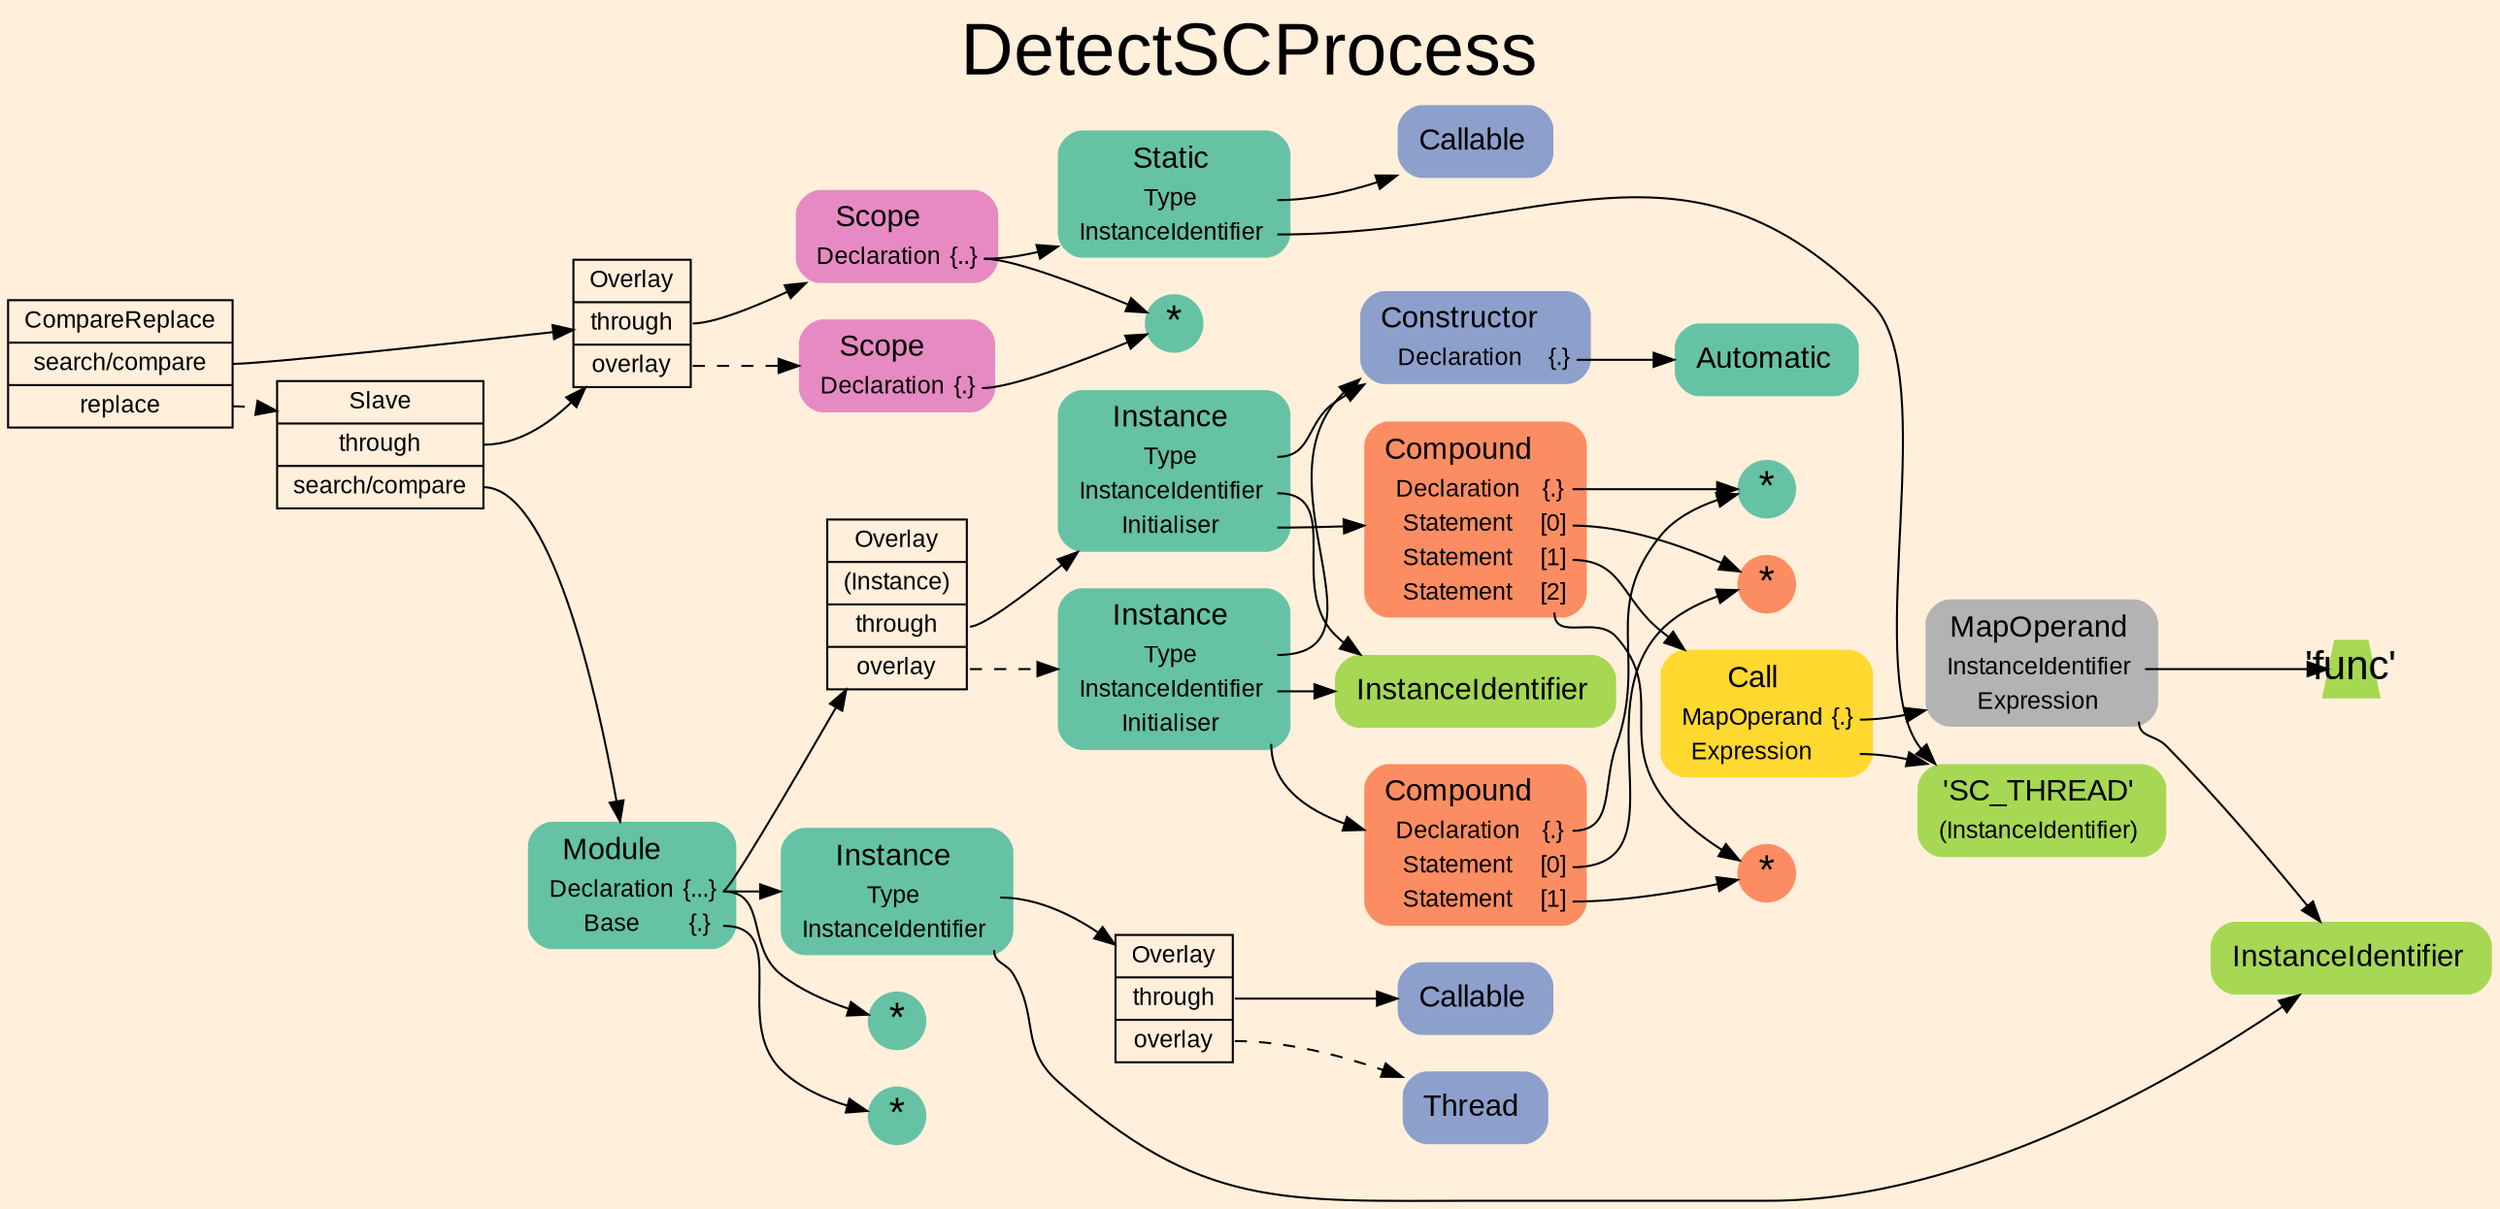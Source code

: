 digraph "DetectSCProcess" {
label = "DetectSCProcess"
labelloc = t
fontsize = "36"
graph [
    rankdir = "LR"
    ranksep = 0.3
    bgcolor = antiquewhite1
    color = black
    fontcolor = black
    fontname = "Arial"
];
node [
    fontname = "Arial"
];
edge [
    fontname = "Arial"
];

// -------------------- transformation figure --------------------
"CR#B-3-3" [
    // -------- block CR#B-3-3 ----------
    shape = "record"
    fillcolor = antiquewhite1
    label = "<fixed> CompareReplace | <port0> search/compare | <port1> replace"
    style = "filled"
    fontsize = "12"
    color = black
    fontcolor = black
];

"#B-2-79" [
    // -------- block #B-2-79 ----------
    shape = "record"
    fillcolor = antiquewhite1
    label = "<fixed> Overlay | <port0> through | <port1> overlay"
    style = "filled"
    fontsize = "12"
    color = black
    fontcolor = black
];

"#B-2-80" [
    // -------- block #B-2-80 ----------
    shape = "plaintext"
    fillcolor = "/set28/4"
    label = <<TABLE BORDER="0" CELLBORDER="0" CELLSPACING="0">
     <TR><TD><FONT POINT-SIZE="15.0">Scope</FONT></TD><TD></TD></TR>
     <TR><TD>Declaration</TD><TD PORT="port0">{..}</TD></TR>
    </TABLE>>
    style = "rounded,filled"
    fontsize = "12"
];

"#B-2-82" [
    // -------- block #B-2-82 ----------
    shape = "circle"
    fillcolor = "/set28/1"
    label = <*>
    style = "filled"
    fontsize = "20"
    penwidth = 0.0
    fixedsize = true
    width = 0.4
    height = 0.4
];

"#B-2-85" [
    // -------- block #B-2-85 ----------
    shape = "plaintext"
    fillcolor = "/set28/1"
    label = <<TABLE BORDER="0" CELLBORDER="0" CELLSPACING="0">
     <TR><TD><FONT POINT-SIZE="15.0">Static</FONT></TD><TD></TD></TR>
     <TR><TD>Type</TD><TD PORT="port0"></TD></TR>
     <TR><TD>InstanceIdentifier</TD><TD PORT="port1"></TD></TR>
    </TABLE>>
    style = "rounded,filled"
    fontsize = "12"
];

"#B-2-105" [
    // -------- block #B-2-105 ----------
    shape = "plaintext"
    fillcolor = "/set28/3"
    label = <<TABLE BORDER="0" CELLBORDER="0" CELLSPACING="0">
     <TR><TD><FONT POINT-SIZE="15.0">Callable</FONT></TD><TD></TD></TR>
    </TABLE>>
    style = "rounded,filled"
    fontsize = "12"
];

"#B-2-102" [
    // -------- block #B-2-102 ----------
    shape = "plaintext"
    fillcolor = "/set28/5"
    label = <<TABLE BORDER="0" CELLBORDER="0" CELLSPACING="0">
     <TR><TD><FONT POINT-SIZE="15.0">'SC_THREAD'</FONT></TD><TD></TD></TR>
     <TR><TD>(InstanceIdentifier)</TD><TD PORT="port0"></TD></TR>
    </TABLE>>
    style = "rounded,filled"
    fontsize = "12"
];

"#B-2-81" [
    // -------- block #B-2-81 ----------
    shape = "plaintext"
    fillcolor = "/set28/4"
    label = <<TABLE BORDER="0" CELLBORDER="0" CELLSPACING="0">
     <TR><TD><FONT POINT-SIZE="15.0">Scope</FONT></TD><TD></TD></TR>
     <TR><TD>Declaration</TD><TD PORT="port0">{.}</TD></TR>
    </TABLE>>
    style = "rounded,filled"
    fontsize = "12"
];

"#B-2-104" [
    // -------- block #B-2-104 ----------
    shape = "record"
    fillcolor = antiquewhite1
    label = "<fixed> Slave | <port0> through | <port1> search/compare"
    style = "filled"
    fontsize = "12"
    color = black
    fontcolor = black
];

"#B-2-88" [
    // -------- block #B-2-88 ----------
    shape = "plaintext"
    fillcolor = "/set28/1"
    label = <<TABLE BORDER="0" CELLBORDER="0" CELLSPACING="0">
     <TR><TD><FONT POINT-SIZE="15.0">Module</FONT></TD><TD></TD></TR>
     <TR><TD>Declaration</TD><TD PORT="port0">{...}</TD></TR>
     <TR><TD>Base</TD><TD PORT="port1">{.}</TD></TR>
    </TABLE>>
    style = "rounded,filled"
    fontsize = "12"
];

"#B-2-91" [
    // -------- block #B-2-91 ----------
    shape = "record"
    fillcolor = antiquewhite1
    label = "<fixed> Overlay | <port0> (Instance) | <port1> through | <port2> overlay"
    style = "filled"
    fontsize = "12"
    color = black
    fontcolor = black
];

"#B-2-93" [
    // -------- block #B-2-93 ----------
    shape = "plaintext"
    fillcolor = "/set28/1"
    label = <<TABLE BORDER="0" CELLBORDER="0" CELLSPACING="0">
     <TR><TD><FONT POINT-SIZE="15.0">Instance</FONT></TD><TD></TD></TR>
     <TR><TD>Type</TD><TD PORT="port0"></TD></TR>
     <TR><TD>InstanceIdentifier</TD><TD PORT="port1"></TD></TR>
     <TR><TD>Initialiser</TD><TD PORT="port2"></TD></TR>
    </TABLE>>
    style = "rounded,filled"
    fontsize = "12"
];

"#B-2-100" [
    // -------- block #B-2-100 ----------
    shape = "plaintext"
    fillcolor = "/set28/3"
    label = <<TABLE BORDER="0" CELLBORDER="0" CELLSPACING="0">
     <TR><TD><FONT POINT-SIZE="15.0">Constructor</FONT></TD><TD></TD></TR>
     <TR><TD>Declaration</TD><TD PORT="port0">{.}</TD></TR>
    </TABLE>>
    style = "rounded,filled"
    fontsize = "12"
];

"#B-2-106" [
    // -------- block #B-2-106 ----------
    shape = "plaintext"
    fillcolor = "/set28/1"
    label = <<TABLE BORDER="0" CELLBORDER="0" CELLSPACING="0">
     <TR><TD><FONT POINT-SIZE="15.0">Automatic</FONT></TD><TD></TD></TR>
    </TABLE>>
    style = "rounded,filled"
    fontsize = "12"
];

"#B-2-101" [
    // -------- block #B-2-101 ----------
    shape = "plaintext"
    fillcolor = "/set28/5"
    label = <<TABLE BORDER="0" CELLBORDER="0" CELLSPACING="0">
     <TR><TD><FONT POINT-SIZE="15.0">InstanceIdentifier</FONT></TD><TD></TD></TR>
    </TABLE>>
    style = "rounded,filled"
    fontsize = "12"
];

"#B-2-86" [
    // -------- block #B-2-86 ----------
    shape = "plaintext"
    fillcolor = "/set28/2"
    label = <<TABLE BORDER="0" CELLBORDER="0" CELLSPACING="0">
     <TR><TD><FONT POINT-SIZE="15.0">Compound</FONT></TD><TD></TD></TR>
     <TR><TD>Declaration</TD><TD PORT="port0">{.}</TD></TR>
     <TR><TD>Statement</TD><TD PORT="port1">[0]</TD></TR>
     <TR><TD>Statement</TD><TD PORT="port2">[1]</TD></TR>
     <TR><TD>Statement</TD><TD PORT="port3">[2]</TD></TR>
    </TABLE>>
    style = "rounded,filled"
    fontsize = "12"
];

"#B-2-84" [
    // -------- block #B-2-84 ----------
    shape = "circle"
    fillcolor = "/set28/1"
    label = <*>
    style = "filled"
    fontsize = "20"
    penwidth = 0.0
    fixedsize = true
    width = 0.4
    height = 0.4
];

"#B-2-96" [
    // -------- block #B-2-96 ----------
    shape = "circle"
    fillcolor = "/set28/2"
    label = <*>
    style = "filled"
    fontsize = "20"
    penwidth = 0.0
    fixedsize = true
    width = 0.4
    height = 0.4
];

"#B-2-89" [
    // -------- block #B-2-89 ----------
    shape = "plaintext"
    fillcolor = "/set28/6"
    label = <<TABLE BORDER="0" CELLBORDER="0" CELLSPACING="0">
     <TR><TD><FONT POINT-SIZE="15.0">Call</FONT></TD><TD></TD></TR>
     <TR><TD>MapOperand</TD><TD PORT="port0">{.}</TD></TR>
     <TR><TD>Expression</TD><TD PORT="port1"></TD></TR>
    </TABLE>>
    style = "rounded,filled"
    fontsize = "12"
];

"#B-2-90" [
    // -------- block #B-2-90 ----------
    shape = "plaintext"
    fillcolor = "/set28/8"
    label = <<TABLE BORDER="0" CELLBORDER="0" CELLSPACING="0">
     <TR><TD><FONT POINT-SIZE="15.0">MapOperand</FONT></TD><TD></TD></TR>
     <TR><TD>InstanceIdentifier</TD><TD PORT="port0"></TD></TR>
     <TR><TD>Expression</TD><TD PORT="port1"></TD></TR>
    </TABLE>>
    style = "rounded,filled"
    fontsize = "12"
];

"#B-2-103" [
    // -------- block #B-2-103 ----------
    shape = "trapezium"
    fillcolor = "/set28/5"
    label = <'func'>
    style = "filled"
    fontsize = "20"
    penwidth = 0.0
    fixedsize = true
    width = 0.4
    height = 0.4
];

"#B-2-98" [
    // -------- block #B-2-98 ----------
    shape = "plaintext"
    fillcolor = "/set28/5"
    label = <<TABLE BORDER="0" CELLBORDER="0" CELLSPACING="0">
     <TR><TD><FONT POINT-SIZE="15.0">InstanceIdentifier</FONT></TD><TD></TD></TR>
    </TABLE>>
    style = "rounded,filled"
    fontsize = "12"
];

"#B-2-97" [
    // -------- block #B-2-97 ----------
    shape = "circle"
    fillcolor = "/set28/2"
    label = <*>
    style = "filled"
    fontsize = "20"
    penwidth = 0.0
    fixedsize = true
    width = 0.4
    height = 0.4
];

"#B-2-94" [
    // -------- block #B-2-94 ----------
    shape = "plaintext"
    fillcolor = "/set28/1"
    label = <<TABLE BORDER="0" CELLBORDER="0" CELLSPACING="0">
     <TR><TD><FONT POINT-SIZE="15.0">Instance</FONT></TD><TD></TD></TR>
     <TR><TD>Type</TD><TD PORT="port0"></TD></TR>
     <TR><TD>InstanceIdentifier</TD><TD PORT="port1"></TD></TR>
     <TR><TD>Initialiser</TD><TD PORT="port2"></TD></TR>
    </TABLE>>
    style = "rounded,filled"
    fontsize = "12"
];

"#B-2-87" [
    // -------- block #B-2-87 ----------
    shape = "plaintext"
    fillcolor = "/set28/2"
    label = <<TABLE BORDER="0" CELLBORDER="0" CELLSPACING="0">
     <TR><TD><FONT POINT-SIZE="15.0">Compound</FONT></TD><TD></TD></TR>
     <TR><TD>Declaration</TD><TD PORT="port0">{.}</TD></TR>
     <TR><TD>Statement</TD><TD PORT="port1">[0]</TD></TR>
     <TR><TD>Statement</TD><TD PORT="port2">[1]</TD></TR>
    </TABLE>>
    style = "rounded,filled"
    fontsize = "12"
];

"#B-2-95" [
    // -------- block #B-2-95 ----------
    shape = "plaintext"
    fillcolor = "/set28/1"
    label = <<TABLE BORDER="0" CELLBORDER="0" CELLSPACING="0">
     <TR><TD><FONT POINT-SIZE="15.0">Instance</FONT></TD><TD></TD></TR>
     <TR><TD>Type</TD><TD PORT="port0"></TD></TR>
     <TR><TD>InstanceIdentifier</TD><TD PORT="port1"></TD></TR>
    </TABLE>>
    style = "rounded,filled"
    fontsize = "12"
];

"#B-2-92" [
    // -------- block #B-2-92 ----------
    shape = "record"
    fillcolor = antiquewhite1
    label = "<fixed> Overlay | <port0> through | <port1> overlay"
    style = "filled"
    fontsize = "12"
    color = black
    fontcolor = black
];

"#B-2-107" [
    // -------- block #B-2-107 ----------
    shape = "plaintext"
    fillcolor = "/set28/3"
    label = <<TABLE BORDER="0" CELLBORDER="0" CELLSPACING="0">
     <TR><TD><FONT POINT-SIZE="15.0">Callable</FONT></TD><TD></TD></TR>
    </TABLE>>
    style = "rounded,filled"
    fontsize = "12"
];

"#B-2-78" [
    // -------- block #B-2-78 ----------
    shape = "plaintext"
    fillcolor = "/set28/3"
    label = <<TABLE BORDER="0" CELLBORDER="0" CELLSPACING="0">
     <TR><TD><FONT POINT-SIZE="15.0">Thread</FONT></TD><TD></TD></TR>
    </TABLE>>
    style = "rounded,filled"
    fontsize = "12"
];

"#B-2-83" [
    // -------- block #B-2-83 ----------
    shape = "circle"
    fillcolor = "/set28/1"
    label = <*>
    style = "filled"
    fontsize = "20"
    penwidth = 0.0
    fixedsize = true
    width = 0.4
    height = 0.4
];

"#B-2-99" [
    // -------- block #B-2-99 ----------
    shape = "circle"
    fillcolor = "/set28/1"
    label = <*>
    style = "filled"
    fontsize = "20"
    penwidth = 0.0
    fixedsize = true
    width = 0.4
    height = 0.4
];

"CR#B-3-3":port0 -> "#B-2-79" [
    color = black
    fontcolor = black
];

"CR#B-3-3":port1 -> "#B-2-104" [
    style="dashed"
    color = black
    fontcolor = black
];

"#B-2-79":port0 -> "#B-2-80" [
    color = black
    fontcolor = black
];

"#B-2-79":port1 -> "#B-2-81" [
    style="dashed"
    color = black
    fontcolor = black
];

"#B-2-80":port0 -> "#B-2-82" [
    color = black
    fontcolor = black
];

"#B-2-80":port0 -> "#B-2-85" [
    color = black
    fontcolor = black
];

"#B-2-85":port0 -> "#B-2-105" [
    color = black
    fontcolor = black
];

"#B-2-85":port1 -> "#B-2-102" [
    color = black
    fontcolor = black
];

"#B-2-81":port0 -> "#B-2-82" [
    color = black
    fontcolor = black
];

"#B-2-104":port0 -> "#B-2-79" [
    color = black
    fontcolor = black
];

"#B-2-104":port1 -> "#B-2-88" [
    color = black
    fontcolor = black
];

"#B-2-88":port0 -> "#B-2-91" [
    color = black
    fontcolor = black
];

"#B-2-88":port0 -> "#B-2-95" [
    color = black
    fontcolor = black
];

"#B-2-88":port0 -> "#B-2-83" [
    color = black
    fontcolor = black
];

"#B-2-88":port1 -> "#B-2-99" [
    color = black
    fontcolor = black
];

"#B-2-91":port1 -> "#B-2-93" [
    color = black
    fontcolor = black
];

"#B-2-91":port2 -> "#B-2-94" [
    style="dashed"
    color = black
    fontcolor = black
];

"#B-2-93":port0 -> "#B-2-100" [
    color = black
    fontcolor = black
];

"#B-2-93":port1 -> "#B-2-101" [
    color = black
    fontcolor = black
];

"#B-2-93":port2 -> "#B-2-86" [
    color = black
    fontcolor = black
];

"#B-2-100":port0 -> "#B-2-106" [
    color = black
    fontcolor = black
];

"#B-2-86":port0 -> "#B-2-84" [
    color = black
    fontcolor = black
];

"#B-2-86":port1 -> "#B-2-96" [
    color = black
    fontcolor = black
];

"#B-2-86":port2 -> "#B-2-89" [
    color = black
    fontcolor = black
];

"#B-2-86":port3 -> "#B-2-97" [
    color = black
    fontcolor = black
];

"#B-2-89":port0 -> "#B-2-90" [
    color = black
    fontcolor = black
];

"#B-2-89":port1 -> "#B-2-102" [
    color = black
    fontcolor = black
];

"#B-2-90":port0 -> "#B-2-103" [
    color = black
    fontcolor = black
];

"#B-2-90":port1 -> "#B-2-98" [
    color = black
    fontcolor = black
];

"#B-2-94":port0 -> "#B-2-100" [
    color = black
    fontcolor = black
];

"#B-2-94":port1 -> "#B-2-101" [
    color = black
    fontcolor = black
];

"#B-2-94":port2 -> "#B-2-87" [
    color = black
    fontcolor = black
];

"#B-2-87":port0 -> "#B-2-84" [
    color = black
    fontcolor = black
];

"#B-2-87":port1 -> "#B-2-96" [
    color = black
    fontcolor = black
];

"#B-2-87":port2 -> "#B-2-97" [
    color = black
    fontcolor = black
];

"#B-2-95":port0 -> "#B-2-92" [
    color = black
    fontcolor = black
];

"#B-2-95":port1 -> "#B-2-98" [
    color = black
    fontcolor = black
];

"#B-2-92":port0 -> "#B-2-107" [
    color = black
    fontcolor = black
];

"#B-2-92":port1 -> "#B-2-78" [
    style="dashed"
    color = black
    fontcolor = black
];


}
